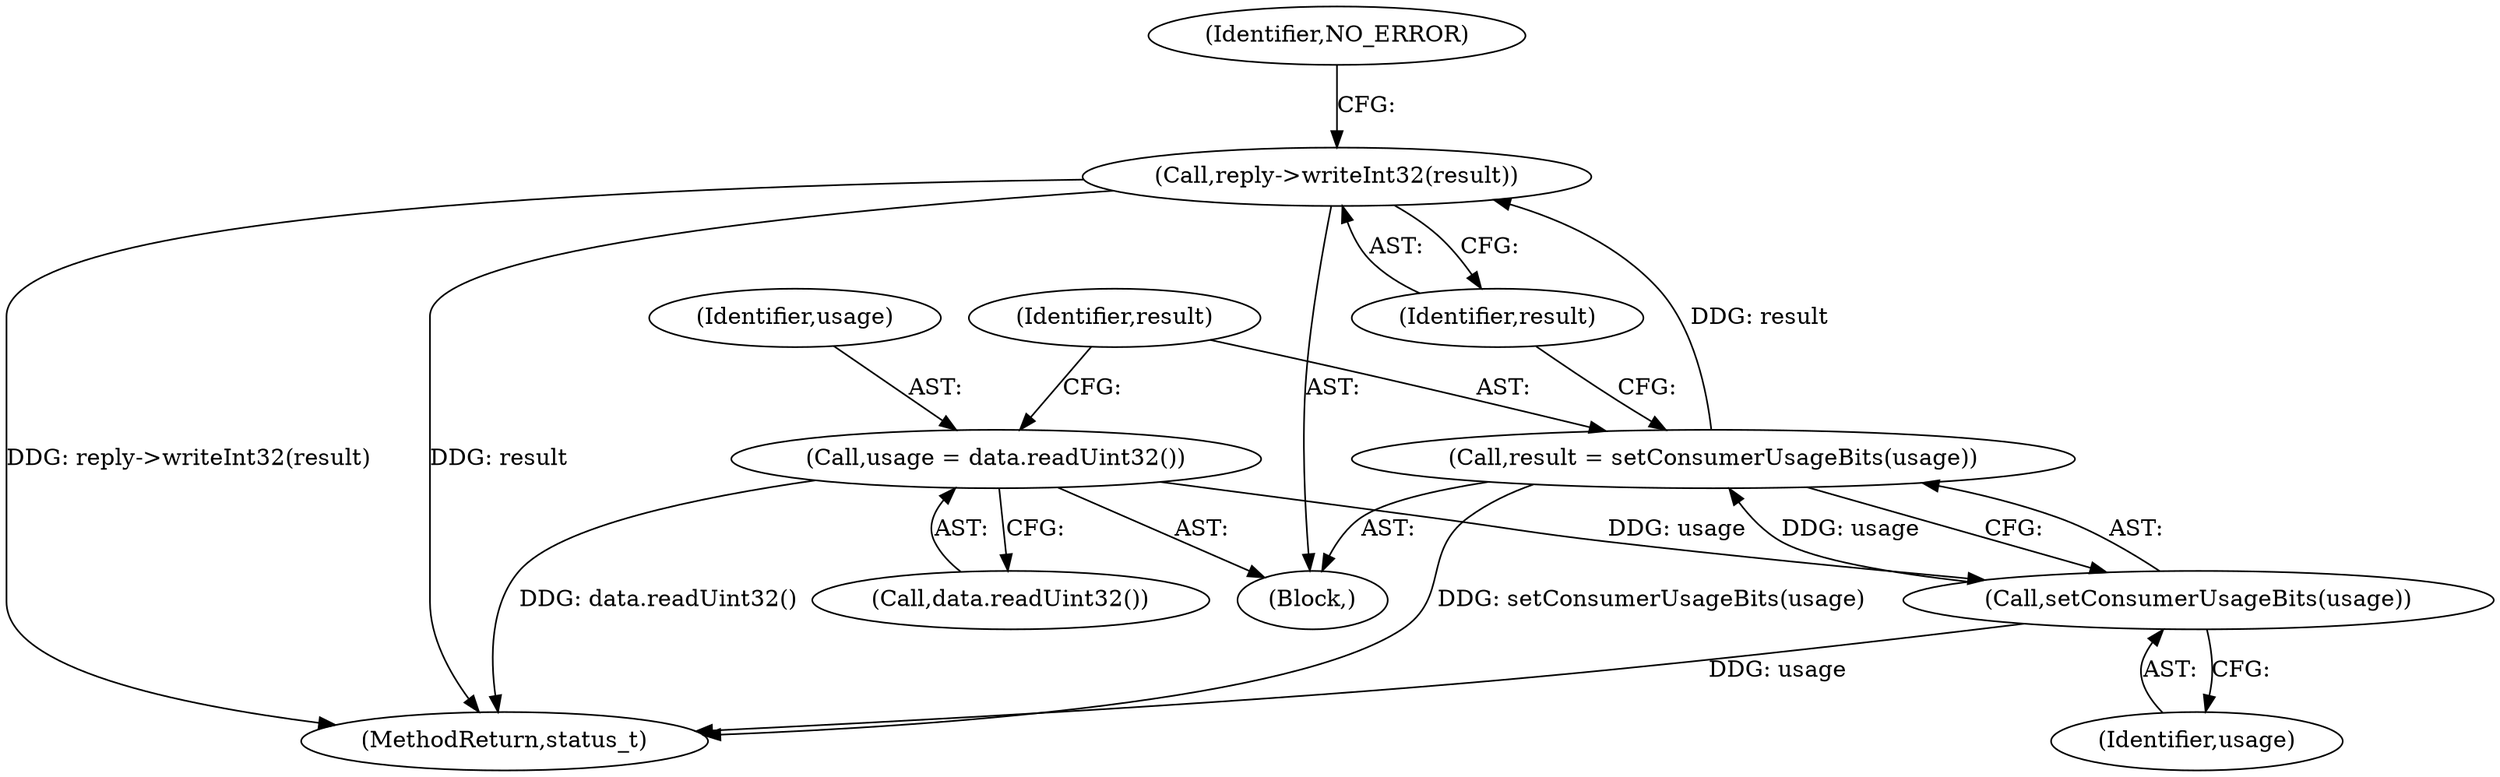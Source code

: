 digraph "0_Android_a30d7d90c4f718e46fb41a99b3d52800e1011b73@API" {
"1000446" [label="(Call,reply->writeInt32(result))"];
"1000442" [label="(Call,result = setConsumerUsageBits(usage))"];
"1000444" [label="(Call,setConsumerUsageBits(usage))"];
"1000438" [label="(Call,usage = data.readUint32())"];
"1000444" [label="(Call,setConsumerUsageBits(usage))"];
"1000440" [label="(Call,data.readUint32())"];
"1000449" [label="(Identifier,NO_ERROR)"];
"1000439" [label="(Identifier,usage)"];
"1000446" [label="(Call,reply->writeInt32(result))"];
"1000442" [label="(Call,result = setConsumerUsageBits(usage))"];
"1000515" [label="(MethodReturn,status_t)"];
"1000432" [label="(Block,)"];
"1000438" [label="(Call,usage = data.readUint32())"];
"1000443" [label="(Identifier,result)"];
"1000445" [label="(Identifier,usage)"];
"1000447" [label="(Identifier,result)"];
"1000446" -> "1000432"  [label="AST: "];
"1000446" -> "1000447"  [label="CFG: "];
"1000447" -> "1000446"  [label="AST: "];
"1000449" -> "1000446"  [label="CFG: "];
"1000446" -> "1000515"  [label="DDG: reply->writeInt32(result)"];
"1000446" -> "1000515"  [label="DDG: result"];
"1000442" -> "1000446"  [label="DDG: result"];
"1000442" -> "1000432"  [label="AST: "];
"1000442" -> "1000444"  [label="CFG: "];
"1000443" -> "1000442"  [label="AST: "];
"1000444" -> "1000442"  [label="AST: "];
"1000447" -> "1000442"  [label="CFG: "];
"1000442" -> "1000515"  [label="DDG: setConsumerUsageBits(usage)"];
"1000444" -> "1000442"  [label="DDG: usage"];
"1000444" -> "1000445"  [label="CFG: "];
"1000445" -> "1000444"  [label="AST: "];
"1000444" -> "1000515"  [label="DDG: usage"];
"1000438" -> "1000444"  [label="DDG: usage"];
"1000438" -> "1000432"  [label="AST: "];
"1000438" -> "1000440"  [label="CFG: "];
"1000439" -> "1000438"  [label="AST: "];
"1000440" -> "1000438"  [label="AST: "];
"1000443" -> "1000438"  [label="CFG: "];
"1000438" -> "1000515"  [label="DDG: data.readUint32()"];
}
